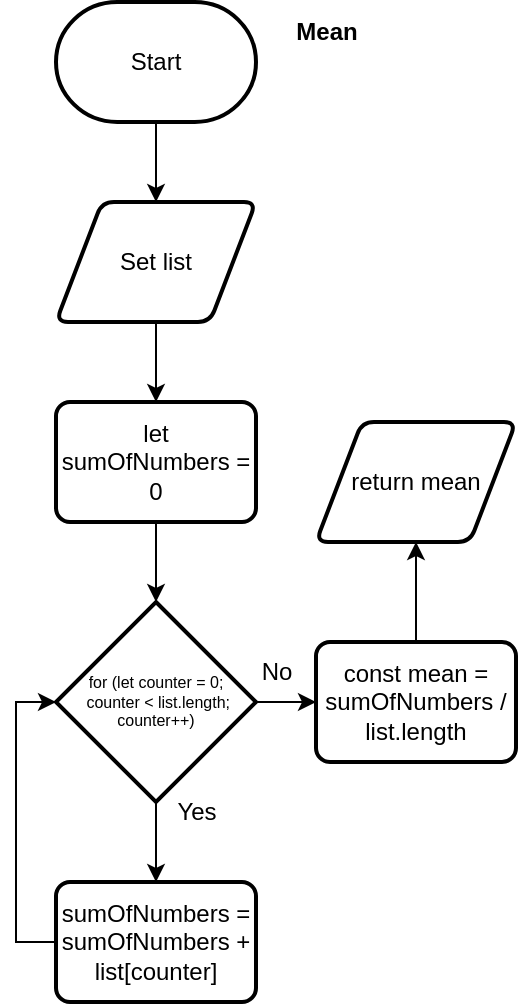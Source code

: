 <mxfile>
    <diagram id="5gMrNbhCcvMap2-kCo8e" name="Page-1">
        <mxGraphModel dx="1086" dy="658" grid="1" gridSize="10" guides="1" tooltips="1" connect="1" arrows="1" fold="1" page="1" pageScale="1" pageWidth="827" pageHeight="1169" math="0" shadow="0">
            <root>
                <mxCell id="0"/>
                <mxCell id="1" parent="0"/>
                <mxCell id="27" style="edgeStyle=none;html=1;entryX=0.5;entryY=0;entryDx=0;entryDy=0;" parent="1" edge="1">
                    <mxGeometry relative="1" as="geometry">
                        <mxPoint x="270" y="190" as="targetPoint"/>
                        <mxPoint x="270" y="150" as="sourcePoint"/>
                    </mxGeometry>
                </mxCell>
                <mxCell id="15" value="return mean" style="shape=parallelogram;html=1;strokeWidth=2;perimeter=parallelogramPerimeter;whiteSpace=wrap;rounded=1;arcSize=12;size=0.23;" parent="1" vertex="1">
                    <mxGeometry x="350" y="300" width="100" height="60" as="geometry"/>
                </mxCell>
                <mxCell id="33" style="edgeStyle=none;html=1;entryX=0.5;entryY=0;entryDx=0;entryDy=0;fontSize=12;" parent="1" edge="1">
                    <mxGeometry relative="1" as="geometry">
                        <mxPoint x="270" y="250" as="sourcePoint"/>
                        <mxPoint x="270" y="290" as="targetPoint"/>
                    </mxGeometry>
                </mxCell>
                <mxCell id="55" value="Set list" style="shape=parallelogram;html=1;strokeWidth=2;perimeter=parallelogramPerimeter;whiteSpace=wrap;rounded=1;arcSize=12;size=0.23;" parent="1" vertex="1">
                    <mxGeometry x="220" y="190" width="100" height="60" as="geometry"/>
                </mxCell>
                <mxCell id="58" style="edgeStyle=none;html=1;entryX=0.5;entryY=0;entryDx=0;entryDy=0;" parent="1" edge="1">
                    <mxGeometry relative="1" as="geometry">
                        <mxPoint x="270" y="390" as="targetPoint"/>
                        <mxPoint x="270" y="350" as="sourcePoint"/>
                    </mxGeometry>
                </mxCell>
                <mxCell id="62" style="edgeStyle=none;html=1;entryX=0.5;entryY=1;entryDx=0;entryDy=0;exitX=0.5;exitY=0;exitDx=0;exitDy=0;" parent="1" source="67" target="15" edge="1">
                    <mxGeometry relative="1" as="geometry">
                        <mxPoint x="400" y="390" as="sourcePoint"/>
                    </mxGeometry>
                </mxCell>
                <mxCell id="63" value="Mean" style="text;html=1;align=center;verticalAlign=middle;resizable=0;points=[];autosize=1;strokeColor=none;fillColor=none;fontStyle=1" parent="1" vertex="1">
                    <mxGeometry x="330" y="90" width="50" height="30" as="geometry"/>
                </mxCell>
                <mxCell id="64" value="let sumOfNumbers = 0" style="rounded=1;whiteSpace=wrap;html=1;absoluteArcSize=1;arcSize=14;strokeWidth=2;" parent="1" vertex="1">
                    <mxGeometry x="220" y="290" width="100" height="60" as="geometry"/>
                </mxCell>
                <mxCell id="69" style="edgeStyle=none;html=1;entryX=0.5;entryY=0;entryDx=0;entryDy=0;fontSize=8;" parent="1" source="65" target="66" edge="1">
                    <mxGeometry relative="1" as="geometry"/>
                </mxCell>
                <mxCell id="70" style="edgeStyle=none;html=1;fontSize=8;" parent="1" source="65" target="67" edge="1">
                    <mxGeometry relative="1" as="geometry"/>
                </mxCell>
                <mxCell id="65" value="for (let counter = 0;&lt;br style=&quot;font-size: 8px;&quot;&gt;&amp;nbsp;counter &amp;lt; list.length; counter++)" style="strokeWidth=2;html=1;shape=mxgraph.flowchart.decision;whiteSpace=wrap;fontSize=8;" parent="1" vertex="1">
                    <mxGeometry x="220" y="390" width="100" height="100" as="geometry"/>
                </mxCell>
                <mxCell id="71" style="edgeStyle=orthogonalEdgeStyle;html=1;entryX=0;entryY=0.5;entryDx=0;entryDy=0;entryPerimeter=0;fontSize=8;rounded=0;" parent="1" source="66" target="65" edge="1">
                    <mxGeometry relative="1" as="geometry">
                        <Array as="points">
                            <mxPoint x="200" y="560"/>
                            <mxPoint x="200" y="440"/>
                        </Array>
                    </mxGeometry>
                </mxCell>
                <mxCell id="66" value="sumOfNumbers = sumOfNumbers + list[counter]" style="rounded=1;whiteSpace=wrap;html=1;absoluteArcSize=1;arcSize=14;strokeWidth=2;" parent="1" vertex="1">
                    <mxGeometry x="220" y="530" width="100" height="60" as="geometry"/>
                </mxCell>
                <mxCell id="67" value="const mean = sumOfNumbers / list.length" style="rounded=1;whiteSpace=wrap;html=1;absoluteArcSize=1;arcSize=14;strokeWidth=2;" parent="1" vertex="1">
                    <mxGeometry x="350" y="410" width="100" height="60" as="geometry"/>
                </mxCell>
                <mxCell id="72" value="Yes" style="text;html=1;align=center;verticalAlign=middle;resizable=0;points=[];autosize=1;strokeColor=none;fillColor=none;fontSize=12;" parent="1" vertex="1">
                    <mxGeometry x="270" y="480" width="40" height="30" as="geometry"/>
                </mxCell>
                <mxCell id="73" value="No" style="text;html=1;align=center;verticalAlign=middle;resizable=0;points=[];autosize=1;strokeColor=none;fillColor=none;fontSize=12;" parent="1" vertex="1">
                    <mxGeometry x="310" y="410" width="40" height="30" as="geometry"/>
                </mxCell>
                <mxCell id="74" value="Start" style="strokeWidth=2;html=1;shape=mxgraph.flowchart.terminator;whiteSpace=wrap;" vertex="1" parent="1">
                    <mxGeometry x="220" y="90" width="100" height="60" as="geometry"/>
                </mxCell>
            </root>
        </mxGraphModel>
    </diagram>
</mxfile>